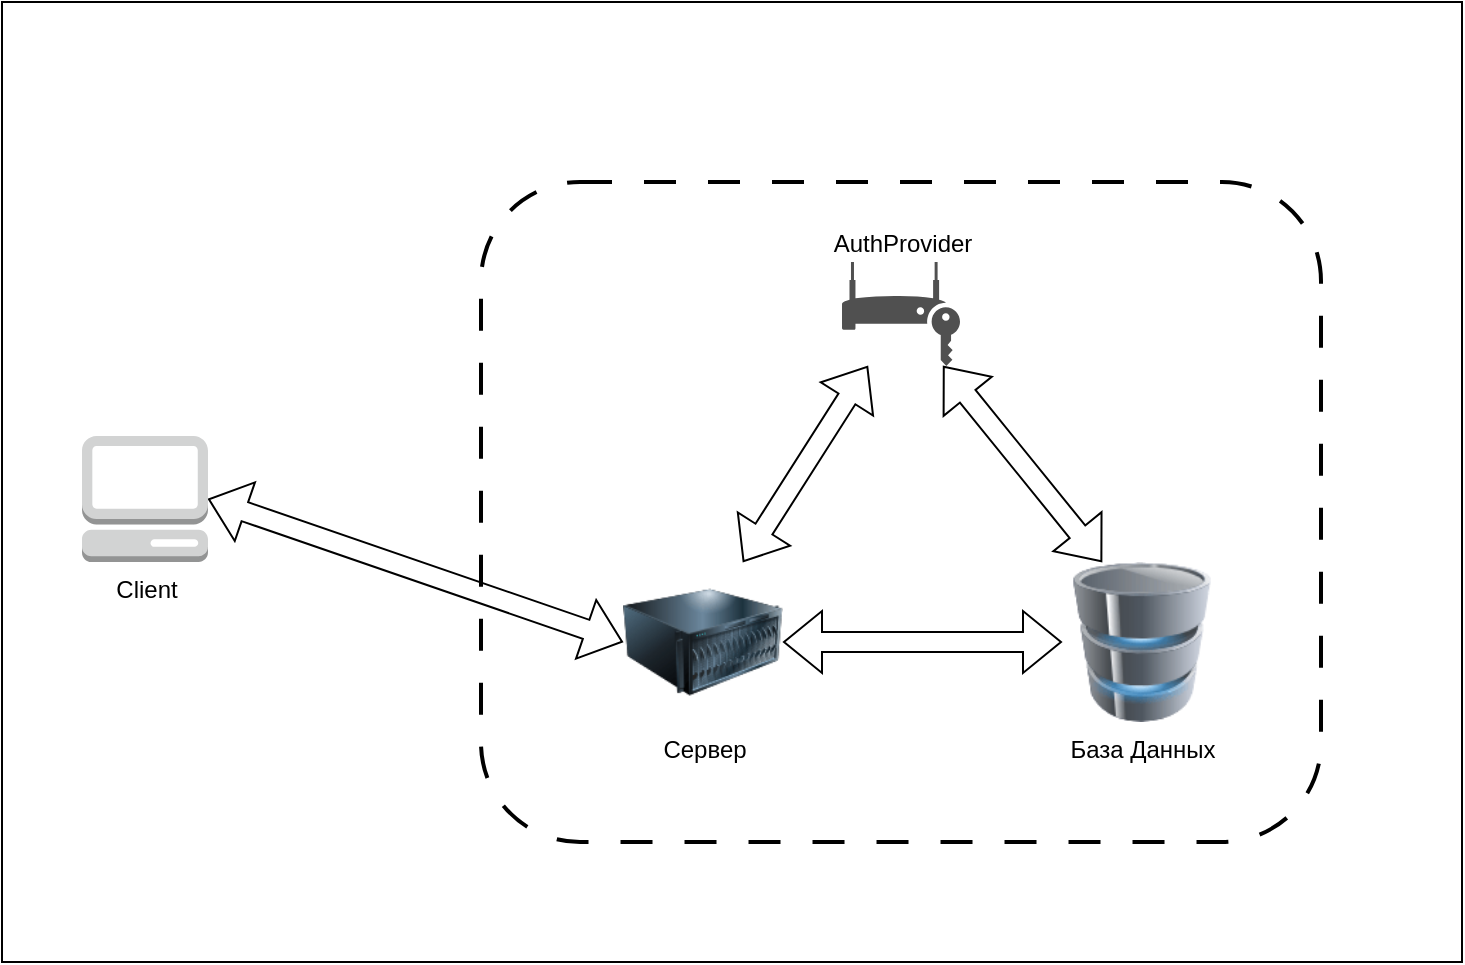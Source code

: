 <mxfile version="26.2.2">
  <diagram name="Page-1" id="929967ad-93f9-6ef4-fab6-5d389245f69c">
    <mxGraphModel dx="1236" dy="912" grid="1" gridSize="10" guides="1" tooltips="1" connect="1" arrows="1" fold="1" page="1" pageScale="1.5" pageWidth="1169" pageHeight="826" background="none" math="0" shadow="0">
      <root>
        <mxCell id="0" style=";html=1;" />
        <mxCell id="1" style=";html=1;" parent="0" />
        <mxCell id="XAzEoZ6DhBNs6NavUNRg-11" value="" style="rounded=0;whiteSpace=wrap;html=1;" vertex="1" parent="1">
          <mxGeometry x="210" y="150" width="730" height="480" as="geometry" />
        </mxCell>
        <mxCell id="XAzEoZ6DhBNs6NavUNRg-2" value="База Данных" style="image;html=1;image=img/lib/clip_art/computers/Database_128x128.png" vertex="1" parent="1">
          <mxGeometry x="740" y="430" width="80" height="80" as="geometry" />
        </mxCell>
        <mxCell id="XAzEoZ6DhBNs6NavUNRg-3" value="Сервер" style="image;html=1;image=img/lib/clip_art/computers/Server_128x128.png" vertex="1" parent="1">
          <mxGeometry x="520.5" y="430" width="80" height="80" as="geometry" />
        </mxCell>
        <mxCell id="XAzEoZ6DhBNs6NavUNRg-4" value="AuthProvider" style="sketch=0;pointerEvents=1;shadow=0;dashed=0;html=1;strokeColor=none;fillColor=#505050;labelPosition=center;verticalLabelPosition=top;verticalAlign=bottom;outlineConnect=0;align=center;shape=mxgraph.office.devices.session_border_controller;" vertex="1" parent="1">
          <mxGeometry x="630" y="280" width="59" height="52" as="geometry" />
        </mxCell>
        <mxCell id="XAzEoZ6DhBNs6NavUNRg-5" value="" style="rounded=1;whiteSpace=wrap;html=1;fillColor=none;dashed=1;dashPattern=8 8;strokeWidth=2;strokeColor=default;" vertex="1" parent="1">
          <mxGeometry x="449.5" y="240" width="420" height="330" as="geometry" />
        </mxCell>
        <mxCell id="XAzEoZ6DhBNs6NavUNRg-6" value="" style="shape=flexArrow;endArrow=classic;startArrow=classic;html=1;rounded=0;entryX=0;entryY=0.5;entryDx=0;entryDy=0;exitX=1;exitY=0.5;exitDx=0;exitDy=0;exitPerimeter=0;" edge="1" parent="1" source="XAzEoZ6DhBNs6NavUNRg-10" target="XAzEoZ6DhBNs6NavUNRg-3">
          <mxGeometry width="100" height="100" relative="1" as="geometry">
            <mxPoint x="290" y="550" as="sourcePoint" />
            <mxPoint x="390" y="450" as="targetPoint" />
          </mxGeometry>
        </mxCell>
        <mxCell id="XAzEoZ6DhBNs6NavUNRg-7" value="" style="shape=flexArrow;endArrow=classic;startArrow=classic;html=1;rounded=0;exitX=0.75;exitY=0;exitDx=0;exitDy=0;" edge="1" parent="1" source="XAzEoZ6DhBNs6NavUNRg-3" target="XAzEoZ6DhBNs6NavUNRg-4">
          <mxGeometry width="100" height="100" relative="1" as="geometry">
            <mxPoint x="560" y="470" as="sourcePoint" />
            <mxPoint x="660" y="370" as="targetPoint" />
          </mxGeometry>
        </mxCell>
        <mxCell id="XAzEoZ6DhBNs6NavUNRg-8" value="" style="shape=flexArrow;endArrow=classic;startArrow=classic;html=1;rounded=0;exitX=1;exitY=0.5;exitDx=0;exitDy=0;entryX=0;entryY=0.5;entryDx=0;entryDy=0;" edge="1" parent="1" source="XAzEoZ6DhBNs6NavUNRg-3" target="XAzEoZ6DhBNs6NavUNRg-2">
          <mxGeometry width="100" height="100" relative="1" as="geometry">
            <mxPoint x="640" y="550" as="sourcePoint" />
            <mxPoint x="740" y="450" as="targetPoint" />
          </mxGeometry>
        </mxCell>
        <mxCell id="XAzEoZ6DhBNs6NavUNRg-9" value="" style="shape=flexArrow;endArrow=classic;startArrow=classic;html=1;rounded=0;exitX=0.25;exitY=0;exitDx=0;exitDy=0;" edge="1" parent="1" source="XAzEoZ6DhBNs6NavUNRg-2" target="XAzEoZ6DhBNs6NavUNRg-4">
          <mxGeometry width="100" height="100" relative="1" as="geometry">
            <mxPoint x="720" y="470" as="sourcePoint" />
            <mxPoint x="820" y="370" as="targetPoint" />
          </mxGeometry>
        </mxCell>
        <mxCell id="XAzEoZ6DhBNs6NavUNRg-10" value="Client" style="outlineConnect=0;dashed=0;verticalLabelPosition=bottom;verticalAlign=top;align=center;html=1;shape=mxgraph.aws3.management_console;fillColor=#D2D3D3;gradientColor=none;" vertex="1" parent="1">
          <mxGeometry x="250" y="367" width="63" height="63" as="geometry" />
        </mxCell>
      </root>
    </mxGraphModel>
  </diagram>
</mxfile>

